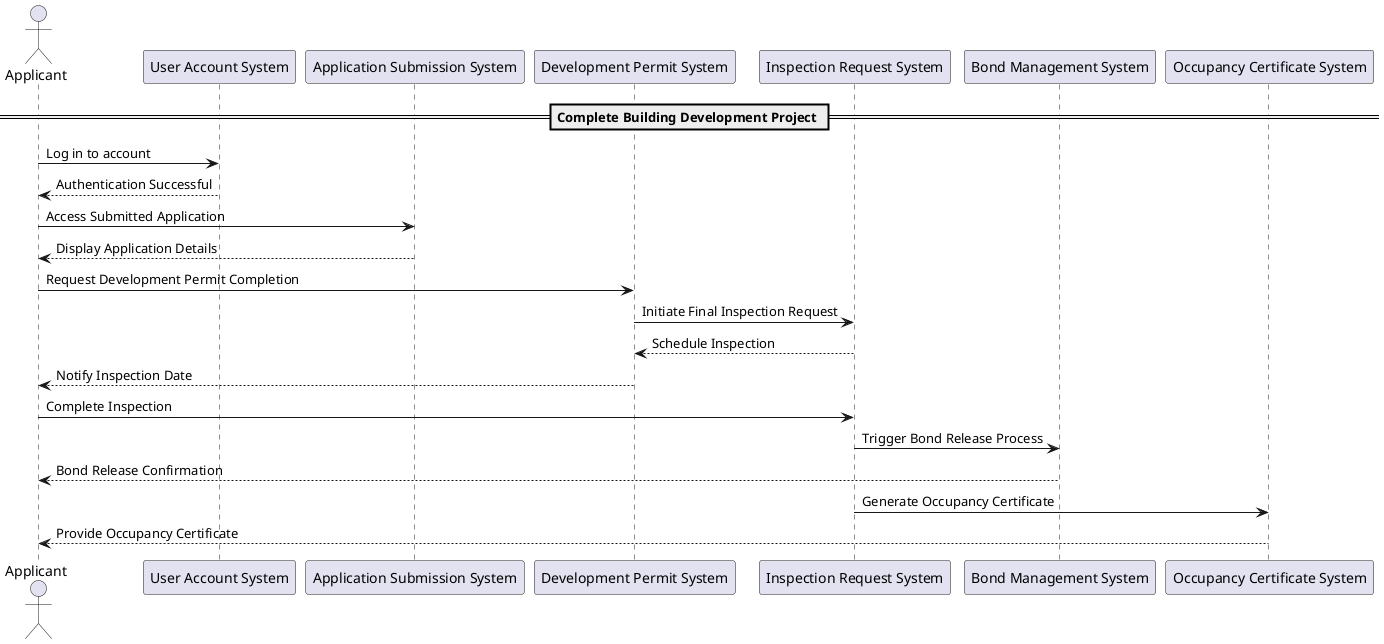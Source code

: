 @startuml
actor Applicant as app
participant "User Account System" as uas
participant "Application Submission System" as ass
participant "Development Permit System" as dps
participant "Inspection Request System" as irs
participant "Bond Management System" as bms
participant "Occupancy Certificate System" as ocs

== Complete Building Development Project ==

app -> uas : Log in to account
uas --> app : Authentication Successful

app -> ass : Access Submitted Application
ass --> app : Display Application Details

app -> dps : Request Development Permit Completion
dps -> irs : Initiate Final Inspection Request
irs --> dps : Schedule Inspection
dps --> app : Notify Inspection Date

app -> irs : Complete Inspection
irs -> bms : Trigger Bond Release Process
bms --> app : Bond Release Confirmation

irs -> ocs : Generate Occupancy Certificate
ocs --> app : Provide Occupancy Certificate

@enduml